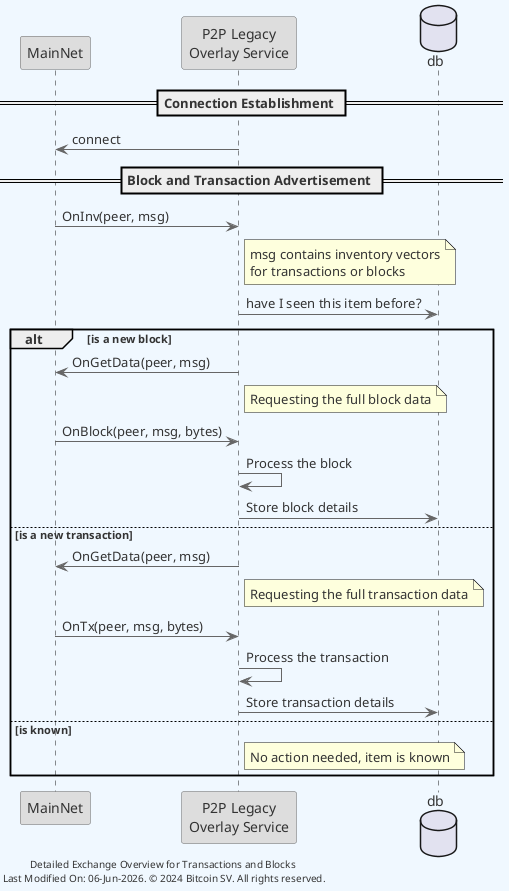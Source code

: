 @startuml detailed_exchange
skinparam backgroundColor #F0F8FF
skinparam defaultFontColor #333333
skinparam arrowColor #666666

' Define borders for all elements
skinparam entity {
  BorderColor #666666
  BackgroundColor #DDDDDD
}

skinparam control {
  BorderColor #666666
  BackgroundColor #DDDDDD
}

skinparam participant {
  BorderColor #666666
  BackgroundColor #DDDDDD
}



participant "MainNet" as mainnet
participant "P2P Legacy\nOverlay Service" as legacy
database db

== Connection Establishment ==
legacy -> mainnet: connect

== Block and Transaction Advertisement ==
mainnet -> legacy : OnInv(peer, msg)
note right of legacy: msg contains inventory vectors\nfor transactions or blocks

legacy -> db: have I seen this item before?
alt is a new block
    legacy -> mainnet: OnGetData(peer, msg)
    note right of legacy: Requesting the full block data

    mainnet -> legacy : OnBlock(peer, msg, bytes)
    legacy -> legacy: Process the block
    legacy -> db: Store block details
else is a new transaction
    legacy -> mainnet: OnGetData(peer, msg)
    note right of legacy: Requesting the full transaction data

    mainnet -> legacy : OnTx(peer, msg, bytes)
    legacy -> legacy: Process the transaction
    legacy -> db: Store transaction details
else is known
    note right of legacy: No action needed, item is known
end

left footer "Detailed Exchange Overview for Transactions and Blocks\n Last Modified On: %date("dd-MMM-yyyy"). © 2024 Bitcoin SV. All rights reserved."

@enduml
